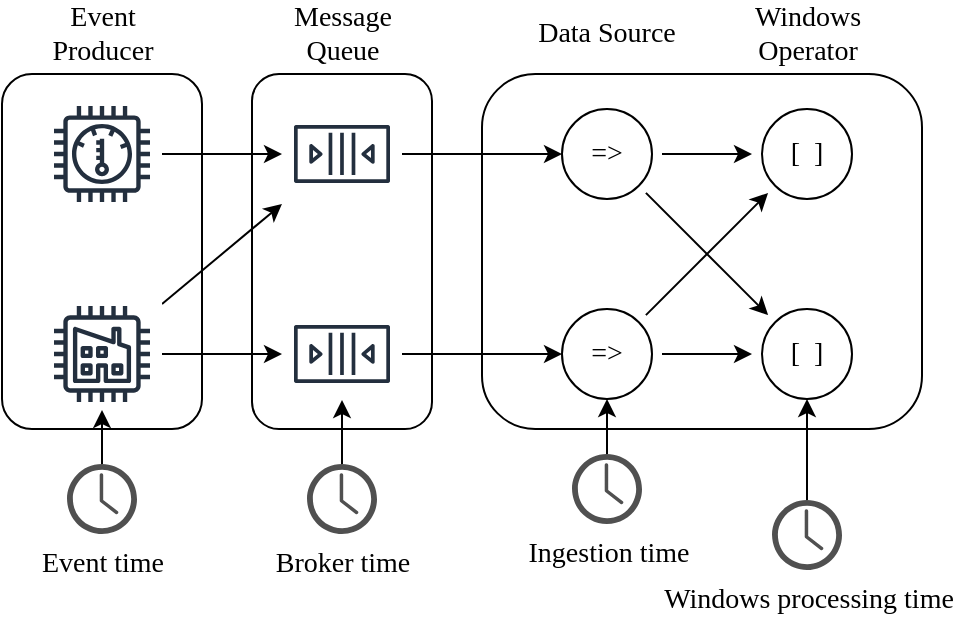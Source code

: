 <mxfile version="13.6.2" type="device"><diagram id="83hL5iCNgPFGjHm01XrB" name="Page-1"><mxGraphModel dx="813" dy="470" grid="1" gridSize="10" guides="1" tooltips="1" connect="1" arrows="1" fold="1" page="1" pageScale="1" pageWidth="1600" pageHeight="900" math="0" shadow="0" extFonts="Architects Daughter^https://fonts.googleapis.com/css?family=Architects+Daughter"><root><mxCell id="0"/><mxCell id="1" parent="0"/><mxCell id="SEMGmI43qvy-jfOozXI4-21" style="edgeStyle=none;rounded=0;orthogonalLoop=1;jettySize=auto;html=1;fontFamily=Architects Daughter;fontSize=14;" edge="1" parent="1" source="SEMGmI43qvy-jfOozXI4-1" target="SEMGmI43qvy-jfOozXI4-3"><mxGeometry relative="1" as="geometry"/></mxCell><mxCell id="SEMGmI43qvy-jfOozXI4-1" value="" style="outlineConnect=0;fontColor=#232F3E;gradientColor=none;strokeColor=#232F3E;fillColor=#ffffff;dashed=0;verticalLabelPosition=bottom;verticalAlign=top;align=center;html=1;fontSize=14;fontStyle=0;aspect=fixed;shape=mxgraph.aws4.resourceIcon;resIcon=mxgraph.aws4.thermostat;fontFamily=Architects Daughter;" vertex="1" parent="1"><mxGeometry x="110" y="230" width="60" height="60" as="geometry"/></mxCell><mxCell id="SEMGmI43qvy-jfOozXI4-22" style="edgeStyle=none;rounded=0;orthogonalLoop=1;jettySize=auto;html=1;fontFamily=Architects Daughter;fontSize=14;" edge="1" parent="1" source="SEMGmI43qvy-jfOozXI4-2" target="SEMGmI43qvy-jfOozXI4-4"><mxGeometry relative="1" as="geometry"/></mxCell><mxCell id="SEMGmI43qvy-jfOozXI4-23" style="edgeStyle=none;rounded=0;orthogonalLoop=1;jettySize=auto;html=1;fontFamily=Architects Daughter;fontSize=14;" edge="1" parent="1" source="SEMGmI43qvy-jfOozXI4-2" target="SEMGmI43qvy-jfOozXI4-3"><mxGeometry relative="1" as="geometry"/></mxCell><mxCell id="SEMGmI43qvy-jfOozXI4-2" value="" style="outlineConnect=0;fontColor=#232F3E;gradientColor=none;strokeColor=#232F3E;fillColor=#ffffff;dashed=0;verticalLabelPosition=bottom;verticalAlign=top;align=center;html=1;fontSize=14;fontStyle=0;aspect=fixed;shape=mxgraph.aws4.resourceIcon;resIcon=mxgraph.aws4.factory;fontFamily=Architects Daughter;" vertex="1" parent="1"><mxGeometry x="110" y="330" width="60" height="60" as="geometry"/></mxCell><mxCell id="SEMGmI43qvy-jfOozXI4-24" style="edgeStyle=none;rounded=0;orthogonalLoop=1;jettySize=auto;html=1;fontFamily=Architects Daughter;fontSize=14;" edge="1" parent="1" source="SEMGmI43qvy-jfOozXI4-3" target="SEMGmI43qvy-jfOozXI4-5"><mxGeometry relative="1" as="geometry"/></mxCell><mxCell id="SEMGmI43qvy-jfOozXI4-3" value="" style="outlineConnect=0;fontColor=#232F3E;gradientColor=none;strokeColor=#232F3E;fillColor=#ffffff;dashed=0;verticalLabelPosition=bottom;verticalAlign=top;align=center;html=1;fontSize=14;fontStyle=0;aspect=fixed;shape=mxgraph.aws4.resourceIcon;resIcon=mxgraph.aws4.queue;fontFamily=Architects Daughter;" vertex="1" parent="1"><mxGeometry x="230" y="230" width="60" height="60" as="geometry"/></mxCell><mxCell id="SEMGmI43qvy-jfOozXI4-25" style="edgeStyle=none;rounded=0;orthogonalLoop=1;jettySize=auto;html=1;fontFamily=Architects Daughter;fontSize=14;" edge="1" parent="1" source="SEMGmI43qvy-jfOozXI4-4" target="SEMGmI43qvy-jfOozXI4-7"><mxGeometry relative="1" as="geometry"/></mxCell><mxCell id="SEMGmI43qvy-jfOozXI4-4" value="" style="outlineConnect=0;fontColor=#232F3E;gradientColor=none;strokeColor=#232F3E;fillColor=#ffffff;dashed=0;verticalLabelPosition=bottom;verticalAlign=top;align=center;html=1;fontSize=14;fontStyle=0;aspect=fixed;shape=mxgraph.aws4.resourceIcon;resIcon=mxgraph.aws4.queue;fontFamily=Architects Daughter;" vertex="1" parent="1"><mxGeometry x="230" y="330" width="60" height="60" as="geometry"/></mxCell><mxCell id="SEMGmI43qvy-jfOozXI4-27" style="edgeStyle=none;rounded=0;orthogonalLoop=1;jettySize=auto;html=1;sourcePerimeterSpacing=5;targetPerimeterSpacing=5;fontFamily=Lucida Console;fontSize=14;" edge="1" parent="1" source="SEMGmI43qvy-jfOozXI4-5" target="SEMGmI43qvy-jfOozXI4-8"><mxGeometry relative="1" as="geometry"/></mxCell><mxCell id="SEMGmI43qvy-jfOozXI4-28" style="edgeStyle=none;rounded=0;orthogonalLoop=1;jettySize=auto;html=1;sourcePerimeterSpacing=5;targetPerimeterSpacing=5;fontFamily=Lucida Console;fontSize=14;" edge="1" parent="1" source="SEMGmI43qvy-jfOozXI4-5" target="SEMGmI43qvy-jfOozXI4-6"><mxGeometry relative="1" as="geometry"/></mxCell><mxCell id="SEMGmI43qvy-jfOozXI4-5" value="=&amp;gt;" style="ellipse;whiteSpace=wrap;html=1;aspect=fixed;fontFamily=Lucida Console;fontSize=14;" vertex="1" parent="1"><mxGeometry x="370" y="237.5" width="45" height="45" as="geometry"/></mxCell><mxCell id="SEMGmI43qvy-jfOozXI4-6" value="[&amp;nbsp; ]" style="ellipse;whiteSpace=wrap;html=1;aspect=fixed;fontFamily=Lucida Console;fontSize=14;" vertex="1" parent="1"><mxGeometry x="470" y="237.5" width="45" height="45" as="geometry"/></mxCell><mxCell id="SEMGmI43qvy-jfOozXI4-26" style="edgeStyle=none;rounded=0;orthogonalLoop=1;jettySize=auto;html=1;sourcePerimeterSpacing=5;targetPerimeterSpacing=5;fontFamily=Lucida Console;fontSize=14;" edge="1" parent="1" source="SEMGmI43qvy-jfOozXI4-7" target="SEMGmI43qvy-jfOozXI4-6"><mxGeometry relative="1" as="geometry"/></mxCell><mxCell id="SEMGmI43qvy-jfOozXI4-29" style="edgeStyle=none;rounded=0;orthogonalLoop=1;jettySize=auto;html=1;sourcePerimeterSpacing=5;targetPerimeterSpacing=5;fontFamily=Lucida Console;fontSize=14;" edge="1" parent="1" source="SEMGmI43qvy-jfOozXI4-7" target="SEMGmI43qvy-jfOozXI4-8"><mxGeometry relative="1" as="geometry"/></mxCell><mxCell id="SEMGmI43qvy-jfOozXI4-7" value="=&amp;gt;" style="ellipse;whiteSpace=wrap;html=1;aspect=fixed;fontFamily=Lucida Console;fontSize=14;" vertex="1" parent="1"><mxGeometry x="370" y="337.5" width="45" height="45" as="geometry"/></mxCell><mxCell id="SEMGmI43qvy-jfOozXI4-8" value="&lt;span style=&quot;font-size: 14px&quot;&gt;[&amp;nbsp; ]&lt;/span&gt;" style="ellipse;whiteSpace=wrap;html=1;aspect=fixed;fontFamily=Lucida Console;fontSize=14;" vertex="1" parent="1"><mxGeometry x="470" y="337.5" width="45" height="45" as="geometry"/></mxCell><mxCell id="SEMGmI43qvy-jfOozXI4-13" style="rounded=0;orthogonalLoop=1;jettySize=auto;html=1;targetPerimeterSpacing=-2;fontFamily=Architects Daughter;fontSize=14;" edge="1" parent="1" source="SEMGmI43qvy-jfOozXI4-9" target="SEMGmI43qvy-jfOozXI4-2"><mxGeometry relative="1" as="geometry"/></mxCell><mxCell id="SEMGmI43qvy-jfOozXI4-9" value="Event time" style="pointerEvents=1;shadow=0;dashed=0;html=1;strokeColor=none;fillColor=#505050;labelPosition=center;verticalLabelPosition=bottom;verticalAlign=top;outlineConnect=0;align=center;shape=mxgraph.office.concepts.clock;fontFamily=Architects Daughter;fontSize=14;" vertex="1" parent="1"><mxGeometry x="122.5" y="415" width="35" height="35" as="geometry"/></mxCell><mxCell id="SEMGmI43qvy-jfOozXI4-14" style="edgeStyle=none;rounded=0;orthogonalLoop=1;jettySize=auto;html=1;targetPerimeterSpacing=-7;fontFamily=Architects Daughter;fontSize=14;" edge="1" parent="1" source="SEMGmI43qvy-jfOozXI4-10" target="SEMGmI43qvy-jfOozXI4-4"><mxGeometry relative="1" as="geometry"/></mxCell><mxCell id="SEMGmI43qvy-jfOozXI4-10" value="Broker time" style="pointerEvents=1;shadow=0;dashed=0;html=1;strokeColor=none;fillColor=#505050;labelPosition=center;verticalLabelPosition=bottom;verticalAlign=top;outlineConnect=0;align=center;shape=mxgraph.office.concepts.clock;fontFamily=Architects Daughter;fontSize=14;" vertex="1" parent="1"><mxGeometry x="242.5" y="415" width="35" height="35" as="geometry"/></mxCell><mxCell id="SEMGmI43qvy-jfOozXI4-15" style="edgeStyle=none;rounded=0;orthogonalLoop=1;jettySize=auto;html=1;fontFamily=Architects Daughter;fontSize=14;" edge="1" parent="1" source="SEMGmI43qvy-jfOozXI4-11" target="SEMGmI43qvy-jfOozXI4-7"><mxGeometry relative="1" as="geometry"/></mxCell><mxCell id="SEMGmI43qvy-jfOozXI4-11" value="Ingestion time" style="pointerEvents=1;shadow=0;dashed=0;html=1;strokeColor=none;fillColor=#505050;labelPosition=center;verticalLabelPosition=bottom;verticalAlign=top;outlineConnect=0;align=center;shape=mxgraph.office.concepts.clock;fontFamily=Architects Daughter;fontSize=14;" vertex="1" parent="1"><mxGeometry x="375" y="410" width="35" height="35" as="geometry"/></mxCell><mxCell id="SEMGmI43qvy-jfOozXI4-16" style="edgeStyle=none;rounded=0;orthogonalLoop=1;jettySize=auto;html=1;fontFamily=Architects Daughter;fontSize=14;" edge="1" parent="1" source="SEMGmI43qvy-jfOozXI4-12" target="SEMGmI43qvy-jfOozXI4-8"><mxGeometry relative="1" as="geometry"/></mxCell><mxCell id="SEMGmI43qvy-jfOozXI4-12" value="Windows processing time" style="pointerEvents=1;shadow=0;dashed=0;html=1;strokeColor=none;fillColor=#505050;labelPosition=center;verticalLabelPosition=bottom;verticalAlign=top;outlineConnect=0;align=center;shape=mxgraph.office.concepts.clock;fontFamily=Architects Daughter;fontSize=14;" vertex="1" parent="1"><mxGeometry x="475" y="433" width="35" height="35" as="geometry"/></mxCell><mxCell id="SEMGmI43qvy-jfOozXI4-17" value="Event Producer" style="text;html=1;strokeColor=none;fillColor=none;align=center;verticalAlign=middle;whiteSpace=wrap;rounded=0;fontFamily=Architects Daughter;fontSize=14;" vertex="1" parent="1"><mxGeometry x="97.5" y="190" width="85" height="20" as="geometry"/></mxCell><mxCell id="SEMGmI43qvy-jfOozXI4-18" value="Message Queue" style="text;html=1;strokeColor=none;fillColor=none;align=center;verticalAlign=middle;whiteSpace=wrap;rounded=0;fontFamily=Architects Daughter;fontSize=14;" vertex="1" parent="1"><mxGeometry x="217.5" y="190" width="85" height="20" as="geometry"/></mxCell><mxCell id="SEMGmI43qvy-jfOozXI4-19" value="Data Source" style="text;html=1;strokeColor=none;fillColor=none;align=center;verticalAlign=middle;whiteSpace=wrap;rounded=0;fontFamily=Architects Daughter;fontSize=14;" vertex="1" parent="1"><mxGeometry x="350" y="190" width="85" height="20" as="geometry"/></mxCell><mxCell id="SEMGmI43qvy-jfOozXI4-20" value="Windows Operator" style="text;html=1;strokeColor=none;fillColor=none;align=center;verticalAlign=middle;whiteSpace=wrap;rounded=0;fontFamily=Architects Daughter;fontSize=14;" vertex="1" parent="1"><mxGeometry x="442.5" y="190" width="100" height="20" as="geometry"/></mxCell><mxCell id="SEMGmI43qvy-jfOozXI4-30" value="" style="rounded=1;whiteSpace=wrap;html=1;fillColor=none;fontFamily=Architects Daughter;fontSize=14;" vertex="1" parent="1"><mxGeometry x="90" y="220" width="100" height="177.5" as="geometry"/></mxCell><mxCell id="SEMGmI43qvy-jfOozXI4-31" value="" style="rounded=1;whiteSpace=wrap;html=1;fillColor=none;fontFamily=Architects Daughter;fontSize=14;" vertex="1" parent="1"><mxGeometry x="215" y="220" width="90" height="177.5" as="geometry"/></mxCell><mxCell id="SEMGmI43qvy-jfOozXI4-32" value="" style="rounded=1;whiteSpace=wrap;html=1;fillColor=none;fontFamily=Architects Daughter;fontSize=14;" vertex="1" parent="1"><mxGeometry x="330" y="220" width="220" height="177.5" as="geometry"/></mxCell></root></mxGraphModel></diagram></mxfile>